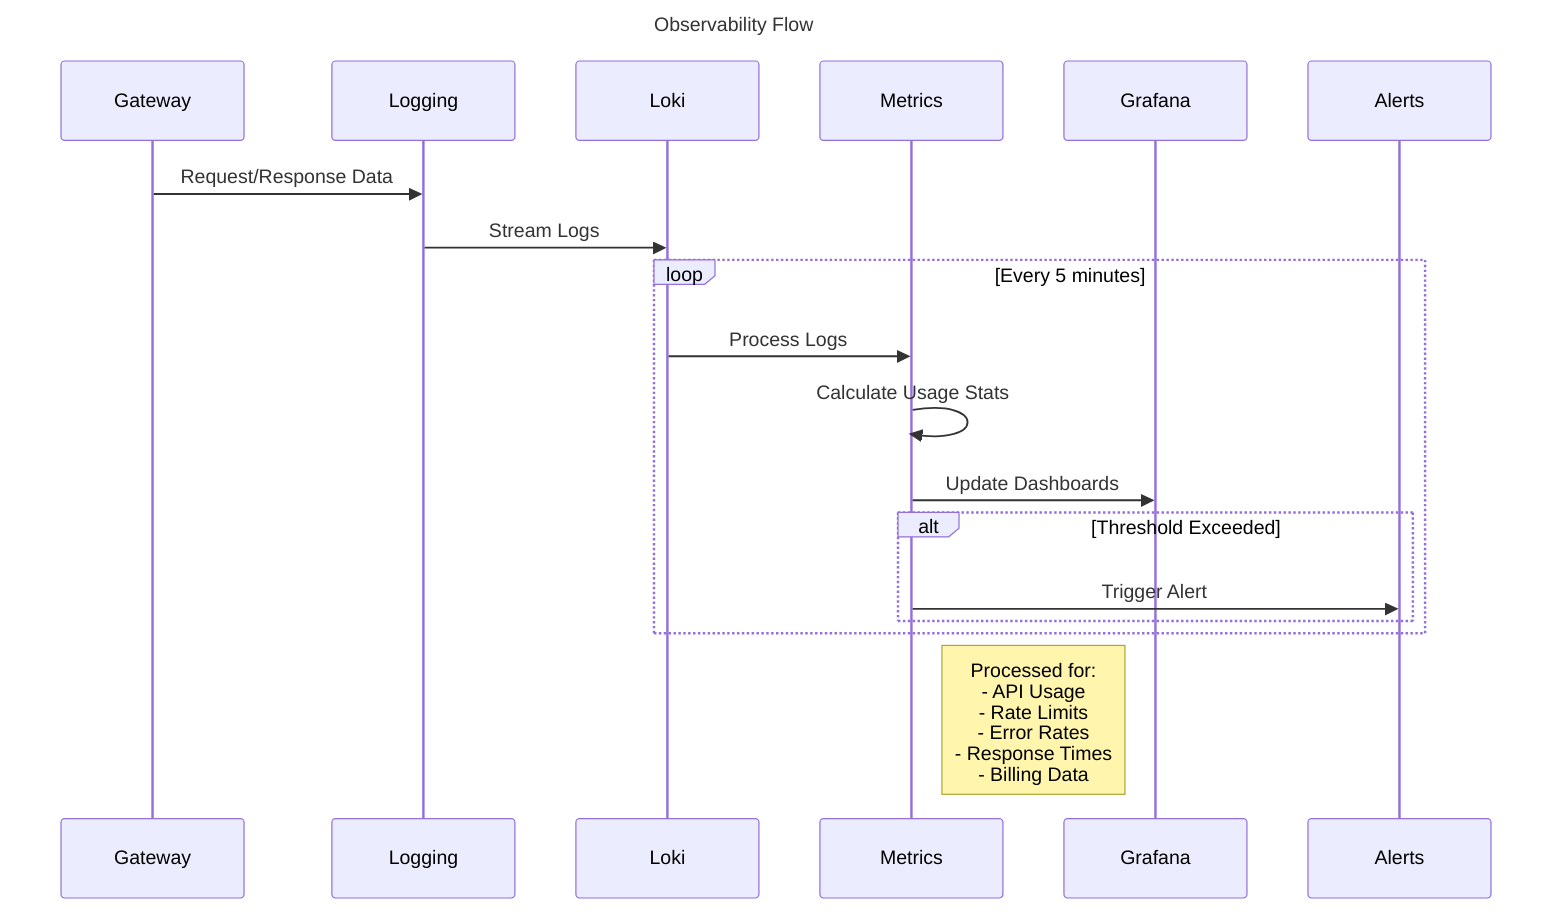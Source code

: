 sequenceDiagram
    participant Gateway
    participant Logging
    participant Loki
    participant Metrics
    participant Grafana
    participant Alerts

    title Observability Flow

    Gateway->>Logging: Request/Response Data
    Logging->>Loki: Stream Logs
    
    loop Every 5 minutes
        Loki->>Metrics: Process Logs
        Metrics->>Metrics: Calculate Usage Stats
        Metrics->>Grafana: Update Dashboards
        
        alt Threshold Exceeded
            Metrics->>Alerts: Trigger Alert
        end
    end

    Note right of Metrics: Processed for:<br/>- API Usage<br/>- Rate Limits<br/>- Error Rates<br/>- Response Times<br/>- Billing Data